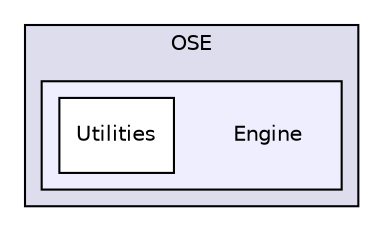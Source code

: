 digraph G {
  compound=true
  node [ fontsize="10", fontname="Helvetica"];
  edge [ labelfontsize="10", labelfontname="Helvetica"];
  subgraph clusterdir_c9573c26b31bdadbaf42093c81dfcb23 {
    graph [ bgcolor="#ddddee", pencolor="black", label="OSE" fontname="Helvetica", fontsize="10", URL="dir_c9573c26b31bdadbaf42093c81dfcb23.html"]
  subgraph clusterdir_fbcf171215a99c72cbd8617030b138fc {
    graph [ bgcolor="#eeeeff", pencolor="black", label="" URL="dir_fbcf171215a99c72cbd8617030b138fc.html"];
    dir_fbcf171215a99c72cbd8617030b138fc [shape=plaintext label="Engine"];
    dir_40908cff02447e95f637c3a3b308168f [shape=box label="Utilities" color="black" fillcolor="white" style="filled" URL="dir_40908cff02447e95f637c3a3b308168f.html"];
  }
  }
}
